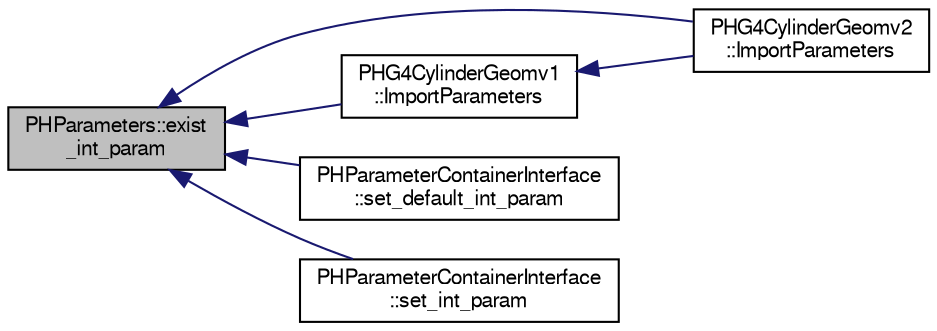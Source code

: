 digraph "PHParameters::exist_int_param"
{
  bgcolor="transparent";
  edge [fontname="FreeSans",fontsize="10",labelfontname="FreeSans",labelfontsize="10"];
  node [fontname="FreeSans",fontsize="10",shape=record];
  rankdir="LR";
  Node1 [label="PHParameters::exist\l_int_param",height=0.2,width=0.4,color="black", fillcolor="grey75", style="filled" fontcolor="black"];
  Node1 -> Node2 [dir="back",color="midnightblue",fontsize="10",style="solid",fontname="FreeSans"];
  Node2 [label="PHG4CylinderGeomv2\l::ImportParameters",height=0.2,width=0.4,color="black",URL="$d1/df3/classPHG4CylinderGeomv2.html#ae660d920fd9c780b4cc92b92037aeb0e",tooltip="load parameters from PHParameters, which interface to Database/XML/ROOT files "];
  Node1 -> Node3 [dir="back",color="midnightblue",fontsize="10",style="solid",fontname="FreeSans"];
  Node3 [label="PHG4CylinderGeomv1\l::ImportParameters",height=0.2,width=0.4,color="black",URL="$d3/d63/classPHG4CylinderGeomv1.html#accabd2d72bf6949d7e6daefbc93e8ab2",tooltip="load parameters from PHParameters, which interface to Database/XML/ROOT files "];
  Node3 -> Node2 [dir="back",color="midnightblue",fontsize="10",style="solid",fontname="FreeSans"];
  Node1 -> Node4 [dir="back",color="midnightblue",fontsize="10",style="solid",fontname="FreeSans"];
  Node4 [label="PHParameterContainerInterface\l::set_default_int_param",height=0.2,width=0.4,color="black",URL="$da/d11/classPHParameterContainerInterface.html#af276ea53e01f255616e1f37fcf4f5f86"];
  Node1 -> Node5 [dir="back",color="midnightblue",fontsize="10",style="solid",fontname="FreeSans"];
  Node5 [label="PHParameterContainerInterface\l::set_int_param",height=0.2,width=0.4,color="black",URL="$da/d11/classPHParameterContainerInterface.html#a811c1a969df37849c793dad8771381e6"];
}
